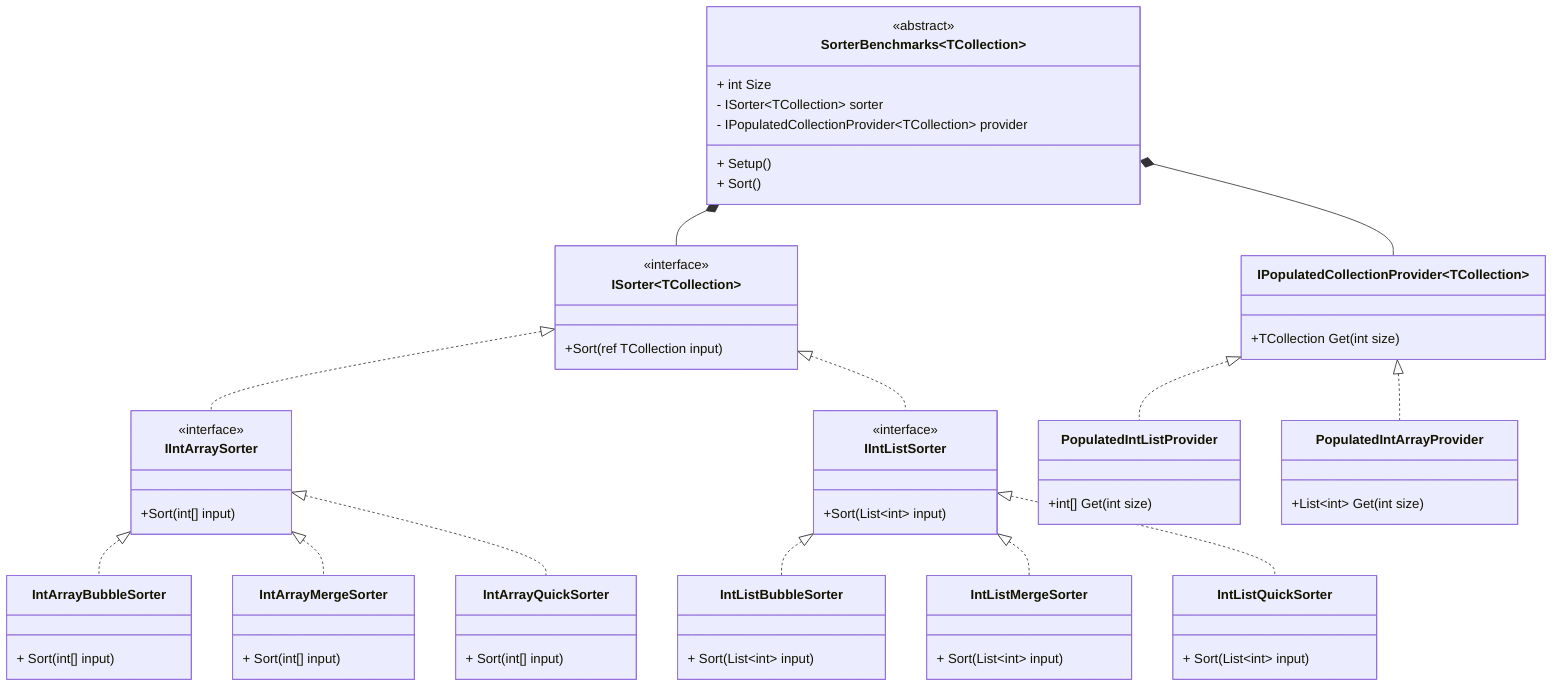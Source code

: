 classDiagram
direction TB
class ISorter~TCollection~ {
    +Sort(ref TCollection input)
}
<<interface>> ISorter~TCollection~

class IIntArraySorter {
    +Sort(int[] input)
}
<<interface>> IIntArraySorter

class IIntListSorter {
    +Sort(List~int~ input)
}
<<interface>> IIntListSorter

ISorter <|.. IIntArraySorter
ISorter <|.. IIntListSorter

class IntListBubbleSorter {
    + Sort(List~int~ input)
}
class IntListMergeSorter {
    + Sort(List~int~ input)
}
class IntListQuickSorter {
    + Sort(List~int~ input)
}

IIntListSorter <|.. IntListBubbleSorter
IIntListSorter <|.. IntListMergeSorter
IIntListSorter <|.. IntListQuickSorter

class IntArrayBubbleSorter {
    + Sort(int[] input)
}
class IntArrayMergeSorter {
    + Sort(int[] input)
}
class IntArrayQuickSorter {
    + Sort(int[] input)
}

IIntArraySorter <|.. IntArrayBubbleSorter
IIntArraySorter <|.. IntArrayMergeSorter
IIntArraySorter <|.. IntArrayQuickSorter

class IPopulatedCollectionProvider~TCollection~ {
    +TCollection Get(int size)
}
class PopulatedIntListProvider {
    +int[] Get(int size)
}
class PopulatedIntArrayProvider {
    +List~int~ Get(int size)
}

IPopulatedCollectionProvider <|.. PopulatedIntListProvider
IPopulatedCollectionProvider <|.. PopulatedIntArrayProvider

class SorterBenchmarks~TCollection~ {
    + int Size
    - ISorter~TCollection~ sorter
    - IPopulatedCollectionProvider~TCollection~ provider
    + Setup()
    + Sort()
}
<<abstract>> SorterBenchmarks

SorterBenchmarks *-- ISorter
SorterBenchmarks *-- IPopulatedCollectionProvider